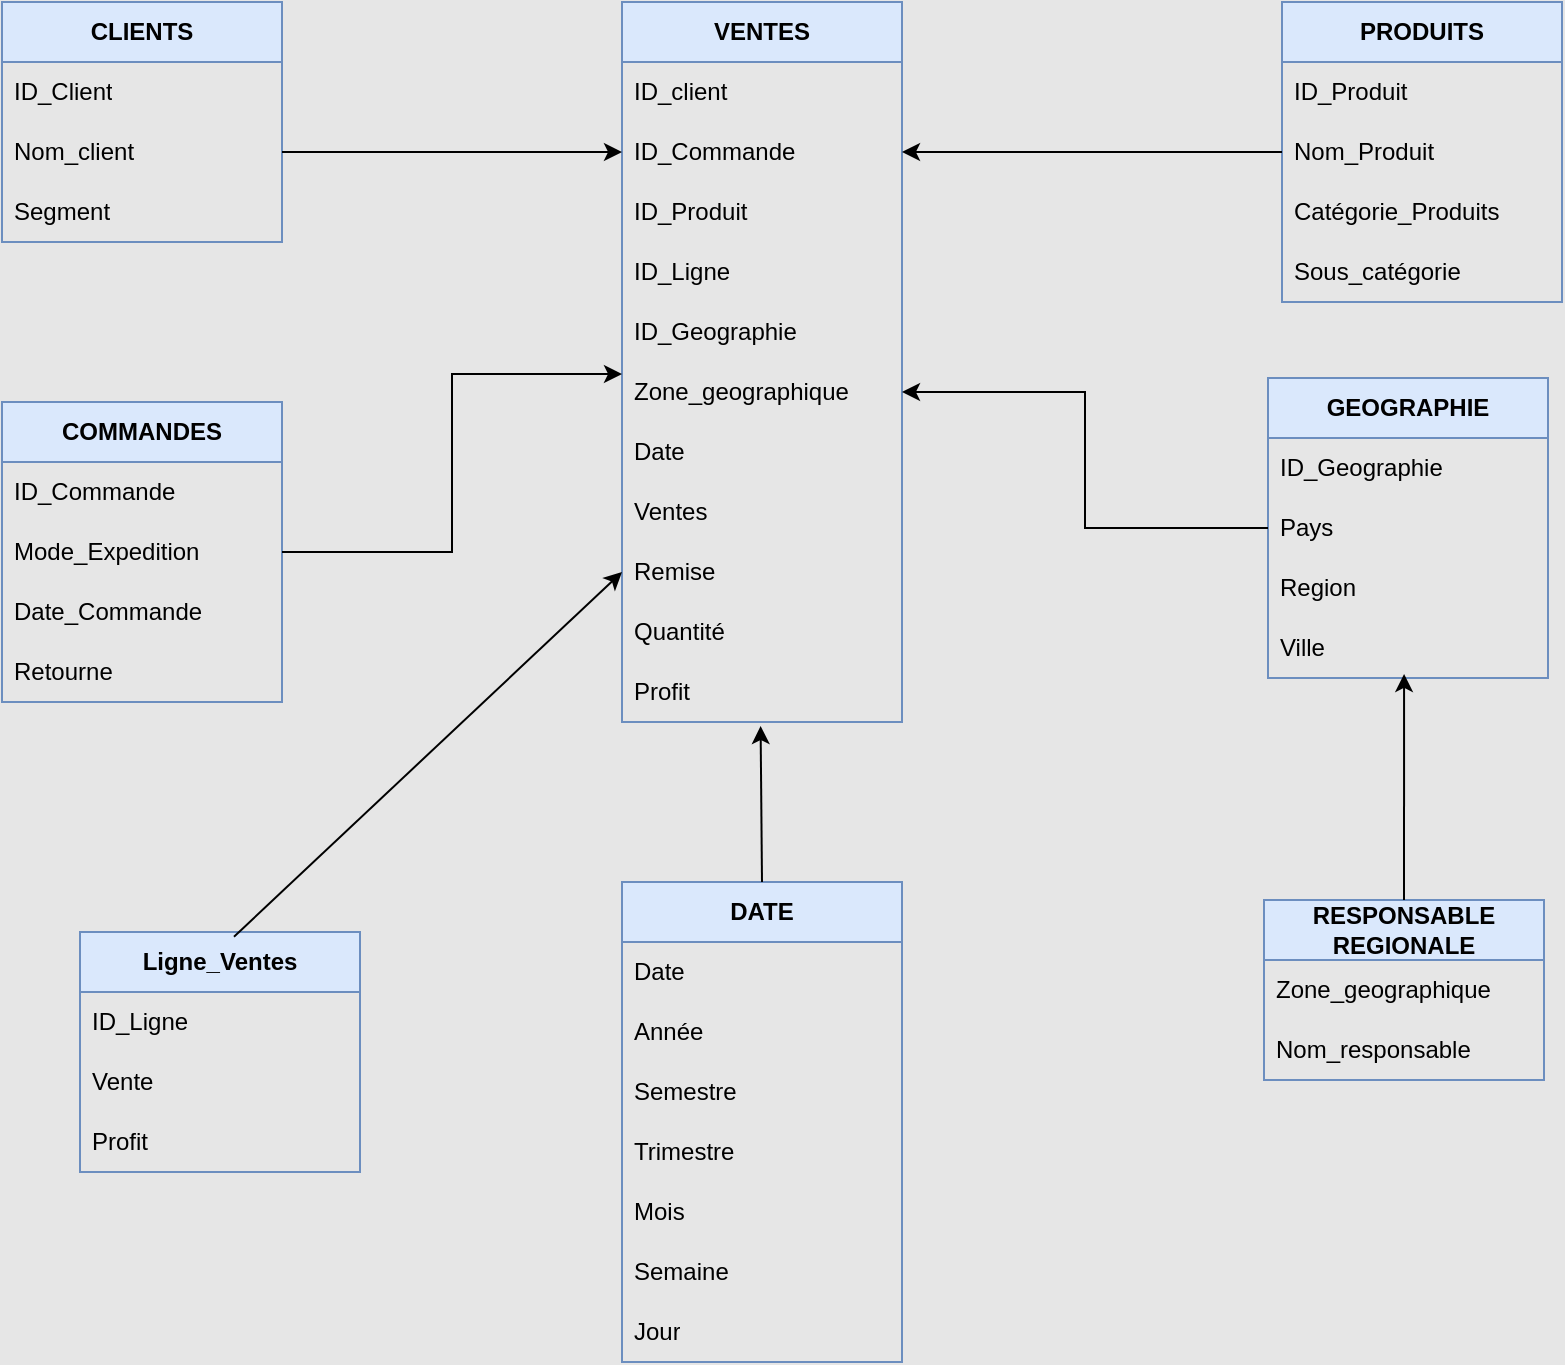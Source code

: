 <mxfile version="24.8.6">
  <diagram name="Page-1" id="FA7bjEqbY3LnTYzdbbdS">
    <mxGraphModel dx="1426" dy="749" grid="0" gridSize="11" guides="1" tooltips="1" connect="1" arrows="1" fold="1" page="1" pageScale="1" pageWidth="1169" pageHeight="827" background="#E6E6E6" math="0" shadow="0">
      <root>
        <mxCell id="0" />
        <mxCell id="1" parent="0" />
        <mxCell id="VqNqxyiwXD6GMl-SkYaF-2" value="VENTES" style="swimlane;fontStyle=1;childLayout=stackLayout;horizontal=1;startSize=30;horizontalStack=0;resizeParent=1;resizeParentMax=0;resizeLast=0;collapsible=1;marginBottom=0;whiteSpace=wrap;html=1;fillColor=#dae8fc;strokeColor=#6c8ebf;" parent="1" vertex="1">
          <mxGeometry x="330" y="80" width="140" height="360" as="geometry" />
        </mxCell>
        <mxCell id="VqNqxyiwXD6GMl-SkYaF-4" value="ID_client" style="text;strokeColor=none;fillColor=none;align=left;verticalAlign=middle;spacingLeft=4;spacingRight=4;overflow=hidden;points=[[0,0.5],[1,0.5]];portConstraint=eastwest;rotatable=0;whiteSpace=wrap;html=1;" parent="VqNqxyiwXD6GMl-SkYaF-2" vertex="1">
          <mxGeometry y="30" width="140" height="30" as="geometry" />
        </mxCell>
        <mxCell id="VqNqxyiwXD6GMl-SkYaF-5" value="ID_Commande" style="text;strokeColor=none;fillColor=none;align=left;verticalAlign=middle;spacingLeft=4;spacingRight=4;overflow=hidden;points=[[0,0.5],[1,0.5]];portConstraint=eastwest;rotatable=0;whiteSpace=wrap;html=1;" parent="VqNqxyiwXD6GMl-SkYaF-2" vertex="1">
          <mxGeometry y="60" width="140" height="30" as="geometry" />
        </mxCell>
        <mxCell id="VqNqxyiwXD6GMl-SkYaF-6" value="ID_Produit" style="text;strokeColor=none;fillColor=none;align=left;verticalAlign=middle;spacingLeft=4;spacingRight=4;overflow=hidden;points=[[0,0.5],[1,0.5]];portConstraint=eastwest;rotatable=0;whiteSpace=wrap;html=1;" parent="VqNqxyiwXD6GMl-SkYaF-2" vertex="1">
          <mxGeometry y="90" width="140" height="30" as="geometry" />
        </mxCell>
        <mxCell id="BcAyURZUD1fiG0en-QSX-8" value="ID_Ligne" style="text;strokeColor=none;fillColor=none;align=left;verticalAlign=middle;spacingLeft=4;spacingRight=4;overflow=hidden;points=[[0,0.5],[1,0.5]];portConstraint=eastwest;rotatable=0;whiteSpace=wrap;html=1;" parent="VqNqxyiwXD6GMl-SkYaF-2" vertex="1">
          <mxGeometry y="120" width="140" height="30" as="geometry" />
        </mxCell>
        <mxCell id="VqNqxyiwXD6GMl-SkYaF-8" value="ID_Geographie" style="text;strokeColor=none;fillColor=none;align=left;verticalAlign=middle;spacingLeft=4;spacingRight=4;overflow=hidden;points=[[0,0.5],[1,0.5]];portConstraint=eastwest;rotatable=0;whiteSpace=wrap;html=1;" parent="VqNqxyiwXD6GMl-SkYaF-2" vertex="1">
          <mxGeometry y="150" width="140" height="30" as="geometry" />
        </mxCell>
        <mxCell id="VqNqxyiwXD6GMl-SkYaF-39" value="Zone_geographique" style="text;strokeColor=none;fillColor=none;align=left;verticalAlign=middle;spacingLeft=4;spacingRight=4;overflow=hidden;points=[[0,0.5],[1,0.5]];portConstraint=eastwest;rotatable=0;whiteSpace=wrap;html=1;" parent="VqNqxyiwXD6GMl-SkYaF-2" vertex="1">
          <mxGeometry y="180" width="140" height="30" as="geometry" />
        </mxCell>
        <mxCell id="VqNqxyiwXD6GMl-SkYaF-37" value="Date" style="text;strokeColor=none;fillColor=none;align=left;verticalAlign=middle;spacingLeft=4;spacingRight=4;overflow=hidden;points=[[0,0.5],[1,0.5]];portConstraint=eastwest;rotatable=0;whiteSpace=wrap;html=1;" parent="VqNqxyiwXD6GMl-SkYaF-2" vertex="1">
          <mxGeometry y="210" width="140" height="30" as="geometry" />
        </mxCell>
        <mxCell id="VqNqxyiwXD6GMl-SkYaF-9" value="Ventes" style="text;strokeColor=none;fillColor=none;align=left;verticalAlign=middle;spacingLeft=4;spacingRight=4;overflow=hidden;points=[[0,0.5],[1,0.5]];portConstraint=eastwest;rotatable=0;whiteSpace=wrap;html=1;" parent="VqNqxyiwXD6GMl-SkYaF-2" vertex="1">
          <mxGeometry y="240" width="140" height="30" as="geometry" />
        </mxCell>
        <mxCell id="VqNqxyiwXD6GMl-SkYaF-10" value="Remise" style="text;strokeColor=none;fillColor=none;align=left;verticalAlign=middle;spacingLeft=4;spacingRight=4;overflow=hidden;points=[[0,0.5],[1,0.5]];portConstraint=eastwest;rotatable=0;whiteSpace=wrap;html=1;" parent="VqNqxyiwXD6GMl-SkYaF-2" vertex="1">
          <mxGeometry y="270" width="140" height="30" as="geometry" />
        </mxCell>
        <mxCell id="VqNqxyiwXD6GMl-SkYaF-11" value="Quantité" style="text;strokeColor=none;fillColor=none;align=left;verticalAlign=middle;spacingLeft=4;spacingRight=4;overflow=hidden;points=[[0,0.5],[1,0.5]];portConstraint=eastwest;rotatable=0;whiteSpace=wrap;html=1;" parent="VqNqxyiwXD6GMl-SkYaF-2" vertex="1">
          <mxGeometry y="300" width="140" height="30" as="geometry" />
        </mxCell>
        <mxCell id="VqNqxyiwXD6GMl-SkYaF-12" value="Profit" style="text;strokeColor=none;fillColor=none;align=left;verticalAlign=middle;spacingLeft=4;spacingRight=4;overflow=hidden;points=[[0,0.5],[1,0.5]];portConstraint=eastwest;rotatable=0;whiteSpace=wrap;html=1;" parent="VqNqxyiwXD6GMl-SkYaF-2" vertex="1">
          <mxGeometry y="330" width="140" height="30" as="geometry" />
        </mxCell>
        <mxCell id="VqNqxyiwXD6GMl-SkYaF-13" value="CLIENTS" style="swimlane;fontStyle=1;childLayout=stackLayout;horizontal=1;startSize=30;horizontalStack=0;resizeParent=1;resizeParentMax=0;resizeLast=0;collapsible=1;marginBottom=0;whiteSpace=wrap;html=1;fillColor=#dae8fc;strokeColor=#6c8ebf;" parent="1" vertex="1">
          <mxGeometry x="20" y="80" width="140" height="120" as="geometry" />
        </mxCell>
        <mxCell id="VqNqxyiwXD6GMl-SkYaF-14" value="ID_Client" style="text;strokeColor=none;fillColor=none;align=left;verticalAlign=middle;spacingLeft=4;spacingRight=4;overflow=hidden;points=[[0,0.5],[1,0.5]];portConstraint=eastwest;rotatable=0;whiteSpace=wrap;html=1;" parent="VqNqxyiwXD6GMl-SkYaF-13" vertex="1">
          <mxGeometry y="30" width="140" height="30" as="geometry" />
        </mxCell>
        <mxCell id="VqNqxyiwXD6GMl-SkYaF-15" value="Nom_client" style="text;strokeColor=none;fillColor=none;align=left;verticalAlign=middle;spacingLeft=4;spacingRight=4;overflow=hidden;points=[[0,0.5],[1,0.5]];portConstraint=eastwest;rotatable=0;whiteSpace=wrap;html=1;" parent="VqNqxyiwXD6GMl-SkYaF-13" vertex="1">
          <mxGeometry y="60" width="140" height="30" as="geometry" />
        </mxCell>
        <mxCell id="VqNqxyiwXD6GMl-SkYaF-16" value="Segment" style="text;strokeColor=none;fillColor=none;align=left;verticalAlign=middle;spacingLeft=4;spacingRight=4;overflow=hidden;points=[[0,0.5],[1,0.5]];portConstraint=eastwest;rotatable=0;whiteSpace=wrap;html=1;" parent="VqNqxyiwXD6GMl-SkYaF-13" vertex="1">
          <mxGeometry y="90" width="140" height="30" as="geometry" />
        </mxCell>
        <mxCell id="VqNqxyiwXD6GMl-SkYaF-17" value="PRODUITS" style="swimlane;fontStyle=1;childLayout=stackLayout;horizontal=1;startSize=30;horizontalStack=0;resizeParent=1;resizeParentMax=0;resizeLast=0;collapsible=1;marginBottom=0;whiteSpace=wrap;html=1;fillColor=#dae8fc;strokeColor=#6c8ebf;" parent="1" vertex="1">
          <mxGeometry x="660" y="80" width="140" height="150" as="geometry" />
        </mxCell>
        <mxCell id="VqNqxyiwXD6GMl-SkYaF-18" value="ID_Produit" style="text;strokeColor=none;fillColor=none;align=left;verticalAlign=middle;spacingLeft=4;spacingRight=4;overflow=hidden;points=[[0,0.5],[1,0.5]];portConstraint=eastwest;rotatable=0;whiteSpace=wrap;html=1;" parent="VqNqxyiwXD6GMl-SkYaF-17" vertex="1">
          <mxGeometry y="30" width="140" height="30" as="geometry" />
        </mxCell>
        <mxCell id="VqNqxyiwXD6GMl-SkYaF-19" value="Nom_Produit" style="text;strokeColor=none;fillColor=none;align=left;verticalAlign=middle;spacingLeft=4;spacingRight=4;overflow=hidden;points=[[0,0.5],[1,0.5]];portConstraint=eastwest;rotatable=0;whiteSpace=wrap;html=1;" parent="VqNqxyiwXD6GMl-SkYaF-17" vertex="1">
          <mxGeometry y="60" width="140" height="30" as="geometry" />
        </mxCell>
        <mxCell id="VqNqxyiwXD6GMl-SkYaF-21" value="Catégorie_Produits" style="text;strokeColor=none;fillColor=none;align=left;verticalAlign=middle;spacingLeft=4;spacingRight=4;overflow=hidden;points=[[0,0.5],[1,0.5]];portConstraint=eastwest;rotatable=0;whiteSpace=wrap;html=1;" parent="VqNqxyiwXD6GMl-SkYaF-17" vertex="1">
          <mxGeometry y="90" width="140" height="30" as="geometry" />
        </mxCell>
        <mxCell id="VqNqxyiwXD6GMl-SkYaF-20" value="Sous_catégorie" style="text;strokeColor=none;fillColor=none;align=left;verticalAlign=middle;spacingLeft=4;spacingRight=4;overflow=hidden;points=[[0,0.5],[1,0.5]];portConstraint=eastwest;rotatable=0;whiteSpace=wrap;html=1;" parent="VqNqxyiwXD6GMl-SkYaF-17" vertex="1">
          <mxGeometry y="120" width="140" height="30" as="geometry" />
        </mxCell>
        <mxCell id="VqNqxyiwXD6GMl-SkYaF-22" value="COMMANDES" style="swimlane;fontStyle=1;childLayout=stackLayout;horizontal=1;startSize=30;horizontalStack=0;resizeParent=1;resizeParentMax=0;resizeLast=0;collapsible=1;marginBottom=0;whiteSpace=wrap;html=1;fillColor=#dae8fc;strokeColor=#6c8ebf;" parent="1" vertex="1">
          <mxGeometry x="20" y="280" width="140" height="150" as="geometry" />
        </mxCell>
        <mxCell id="VqNqxyiwXD6GMl-SkYaF-23" value="ID_Commande" style="text;strokeColor=none;fillColor=none;align=left;verticalAlign=middle;spacingLeft=4;spacingRight=4;overflow=hidden;points=[[0,0.5],[1,0.5]];portConstraint=eastwest;rotatable=0;whiteSpace=wrap;html=1;" parent="VqNqxyiwXD6GMl-SkYaF-22" vertex="1">
          <mxGeometry y="30" width="140" height="30" as="geometry" />
        </mxCell>
        <mxCell id="VqNqxyiwXD6GMl-SkYaF-24" value="Mode_Expedition" style="text;strokeColor=none;fillColor=none;align=left;verticalAlign=middle;spacingLeft=4;spacingRight=4;overflow=hidden;points=[[0,0.5],[1,0.5]];portConstraint=eastwest;rotatable=0;whiteSpace=wrap;html=1;" parent="VqNqxyiwXD6GMl-SkYaF-22" vertex="1">
          <mxGeometry y="60" width="140" height="30" as="geometry" />
        </mxCell>
        <mxCell id="VqNqxyiwXD6GMl-SkYaF-25" value="Date_Commande" style="text;strokeColor=none;fillColor=none;align=left;verticalAlign=middle;spacingLeft=4;spacingRight=4;overflow=hidden;points=[[0,0.5],[1,0.5]];portConstraint=eastwest;rotatable=0;whiteSpace=wrap;html=1;" parent="VqNqxyiwXD6GMl-SkYaF-22" vertex="1">
          <mxGeometry y="90" width="140" height="30" as="geometry" />
        </mxCell>
        <mxCell id="BcAyURZUD1fiG0en-QSX-7" value="Retourne" style="text;strokeColor=none;fillColor=none;align=left;verticalAlign=middle;spacingLeft=4;spacingRight=4;overflow=hidden;points=[[0,0.5],[1,0.5]];portConstraint=eastwest;rotatable=0;whiteSpace=wrap;html=1;" parent="VqNqxyiwXD6GMl-SkYaF-22" vertex="1">
          <mxGeometry y="120" width="140" height="30" as="geometry" />
        </mxCell>
        <mxCell id="VqNqxyiwXD6GMl-SkYaF-26" value="GEOGRAPHIE" style="swimlane;fontStyle=1;childLayout=stackLayout;horizontal=1;startSize=30;horizontalStack=0;resizeParent=1;resizeParentMax=0;resizeLast=0;collapsible=1;marginBottom=0;whiteSpace=wrap;html=1;fillColor=#dae8fc;strokeColor=#6c8ebf;" parent="1" vertex="1">
          <mxGeometry x="653" y="268" width="140" height="150" as="geometry" />
        </mxCell>
        <mxCell id="VqNqxyiwXD6GMl-SkYaF-27" value="ID_Geographie" style="text;strokeColor=none;fillColor=none;align=left;verticalAlign=middle;spacingLeft=4;spacingRight=4;overflow=hidden;points=[[0,0.5],[1,0.5]];portConstraint=eastwest;rotatable=0;whiteSpace=wrap;html=1;" parent="VqNqxyiwXD6GMl-SkYaF-26" vertex="1">
          <mxGeometry y="30" width="140" height="30" as="geometry" />
        </mxCell>
        <mxCell id="VqNqxyiwXD6GMl-SkYaF-28" value="Pays" style="text;strokeColor=none;fillColor=none;align=left;verticalAlign=middle;spacingLeft=4;spacingRight=4;overflow=hidden;points=[[0,0.5],[1,0.5]];portConstraint=eastwest;rotatable=0;whiteSpace=wrap;html=1;" parent="VqNqxyiwXD6GMl-SkYaF-26" vertex="1">
          <mxGeometry y="60" width="140" height="30" as="geometry" />
        </mxCell>
        <mxCell id="VqNqxyiwXD6GMl-SkYaF-29" value="Region" style="text;strokeColor=none;fillColor=none;align=left;verticalAlign=middle;spacingLeft=4;spacingRight=4;overflow=hidden;points=[[0,0.5],[1,0.5]];portConstraint=eastwest;rotatable=0;whiteSpace=wrap;html=1;" parent="VqNqxyiwXD6GMl-SkYaF-26" vertex="1">
          <mxGeometry y="90" width="140" height="30" as="geometry" />
        </mxCell>
        <mxCell id="VqNqxyiwXD6GMl-SkYaF-30" value="Ville" style="text;strokeColor=none;fillColor=none;align=left;verticalAlign=middle;spacingLeft=4;spacingRight=4;overflow=hidden;points=[[0,0.5],[1,0.5]];portConstraint=eastwest;rotatable=0;whiteSpace=wrap;html=1;" parent="VqNqxyiwXD6GMl-SkYaF-26" vertex="1">
          <mxGeometry y="120" width="140" height="30" as="geometry" />
        </mxCell>
        <mxCell id="VqNqxyiwXD6GMl-SkYaF-32" value="RESPONSABLE REGIONALE" style="swimlane;fontStyle=1;childLayout=stackLayout;horizontal=1;startSize=30;horizontalStack=0;resizeParent=1;resizeParentMax=0;resizeLast=0;collapsible=1;marginBottom=0;whiteSpace=wrap;html=1;fillColor=#dae8fc;strokeColor=#6c8ebf;" parent="1" vertex="1">
          <mxGeometry x="651" y="529" width="140" height="90" as="geometry" />
        </mxCell>
        <mxCell id="VqNqxyiwXD6GMl-SkYaF-33" value="Zone_geographique" style="text;strokeColor=none;fillColor=none;align=left;verticalAlign=middle;spacingLeft=4;spacingRight=4;overflow=hidden;points=[[0,0.5],[1,0.5]];portConstraint=eastwest;rotatable=0;whiteSpace=wrap;html=1;" parent="VqNqxyiwXD6GMl-SkYaF-32" vertex="1">
          <mxGeometry y="30" width="140" height="30" as="geometry" />
        </mxCell>
        <mxCell id="VqNqxyiwXD6GMl-SkYaF-34" value="Nom_responsable" style="text;strokeColor=none;fillColor=none;align=left;verticalAlign=middle;spacingLeft=4;spacingRight=4;overflow=hidden;points=[[0,0.5],[1,0.5]];portConstraint=eastwest;rotatable=0;whiteSpace=wrap;html=1;" parent="VqNqxyiwXD6GMl-SkYaF-32" vertex="1">
          <mxGeometry y="60" width="140" height="30" as="geometry" />
        </mxCell>
        <mxCell id="VqNqxyiwXD6GMl-SkYaF-40" value="DATE" style="swimlane;fontStyle=1;childLayout=stackLayout;horizontal=1;startSize=30;horizontalStack=0;resizeParent=1;resizeParentMax=0;resizeLast=0;collapsible=1;marginBottom=0;whiteSpace=wrap;html=1;fillColor=#dae8fc;strokeColor=#6c8ebf;" parent="1" vertex="1">
          <mxGeometry x="330" y="520" width="140" height="240" as="geometry" />
        </mxCell>
        <mxCell id="VqNqxyiwXD6GMl-SkYaF-41" value="Date" style="text;strokeColor=none;fillColor=none;align=left;verticalAlign=middle;spacingLeft=4;spacingRight=4;overflow=hidden;points=[[0,0.5],[1,0.5]];portConstraint=eastwest;rotatable=0;whiteSpace=wrap;html=1;" parent="VqNqxyiwXD6GMl-SkYaF-40" vertex="1">
          <mxGeometry y="30" width="140" height="30" as="geometry" />
        </mxCell>
        <mxCell id="VqNqxyiwXD6GMl-SkYaF-42" value="Année&amp;nbsp;" style="text;strokeColor=none;fillColor=none;align=left;verticalAlign=middle;spacingLeft=4;spacingRight=4;overflow=hidden;points=[[0,0.5],[1,0.5]];portConstraint=eastwest;rotatable=0;whiteSpace=wrap;html=1;" parent="VqNqxyiwXD6GMl-SkYaF-40" vertex="1">
          <mxGeometry y="60" width="140" height="30" as="geometry" />
        </mxCell>
        <mxCell id="VqNqxyiwXD6GMl-SkYaF-43" value="Semestre" style="text;strokeColor=none;fillColor=none;align=left;verticalAlign=middle;spacingLeft=4;spacingRight=4;overflow=hidden;points=[[0,0.5],[1,0.5]];portConstraint=eastwest;rotatable=0;whiteSpace=wrap;html=1;" parent="VqNqxyiwXD6GMl-SkYaF-40" vertex="1">
          <mxGeometry y="90" width="140" height="30" as="geometry" />
        </mxCell>
        <mxCell id="VqNqxyiwXD6GMl-SkYaF-47" value="Trimestre" style="text;strokeColor=none;fillColor=none;align=left;verticalAlign=middle;spacingLeft=4;spacingRight=4;overflow=hidden;points=[[0,0.5],[1,0.5]];portConstraint=eastwest;rotatable=0;whiteSpace=wrap;html=1;" parent="VqNqxyiwXD6GMl-SkYaF-40" vertex="1">
          <mxGeometry y="120" width="140" height="30" as="geometry" />
        </mxCell>
        <mxCell id="VqNqxyiwXD6GMl-SkYaF-44" value="Mois" style="text;strokeColor=none;fillColor=none;align=left;verticalAlign=middle;spacingLeft=4;spacingRight=4;overflow=hidden;points=[[0,0.5],[1,0.5]];portConstraint=eastwest;rotatable=0;whiteSpace=wrap;html=1;" parent="VqNqxyiwXD6GMl-SkYaF-40" vertex="1">
          <mxGeometry y="150" width="140" height="30" as="geometry" />
        </mxCell>
        <mxCell id="VqNqxyiwXD6GMl-SkYaF-45" value="Semaine" style="text;strokeColor=none;fillColor=none;align=left;verticalAlign=middle;spacingLeft=4;spacingRight=4;overflow=hidden;points=[[0,0.5],[1,0.5]];portConstraint=eastwest;rotatable=0;whiteSpace=wrap;html=1;" parent="VqNqxyiwXD6GMl-SkYaF-40" vertex="1">
          <mxGeometry y="180" width="140" height="30" as="geometry" />
        </mxCell>
        <mxCell id="VqNqxyiwXD6GMl-SkYaF-46" value="Jour" style="text;strokeColor=none;fillColor=none;align=left;verticalAlign=middle;spacingLeft=4;spacingRight=4;overflow=hidden;points=[[0,0.5],[1,0.5]];portConstraint=eastwest;rotatable=0;whiteSpace=wrap;html=1;" parent="VqNqxyiwXD6GMl-SkYaF-40" vertex="1">
          <mxGeometry y="210" width="140" height="30" as="geometry" />
        </mxCell>
        <mxCell id="VqNqxyiwXD6GMl-SkYaF-52" style="edgeStyle=orthogonalEdgeStyle;rounded=0;orthogonalLoop=1;jettySize=auto;html=1;exitX=1;exitY=0.5;exitDx=0;exitDy=0;entryX=0;entryY=0.5;entryDx=0;entryDy=0;" parent="1" source="VqNqxyiwXD6GMl-SkYaF-15" target="VqNqxyiwXD6GMl-SkYaF-5" edge="1">
          <mxGeometry relative="1" as="geometry" />
        </mxCell>
        <mxCell id="VqNqxyiwXD6GMl-SkYaF-53" style="edgeStyle=orthogonalEdgeStyle;rounded=0;orthogonalLoop=1;jettySize=auto;html=1;exitX=1;exitY=0.5;exitDx=0;exitDy=0;entryX=0;entryY=0.2;entryDx=0;entryDy=0;entryPerimeter=0;" parent="1" source="VqNqxyiwXD6GMl-SkYaF-24" target="VqNqxyiwXD6GMl-SkYaF-39" edge="1">
          <mxGeometry relative="1" as="geometry" />
        </mxCell>
        <mxCell id="VqNqxyiwXD6GMl-SkYaF-55" style="edgeStyle=orthogonalEdgeStyle;rounded=0;orthogonalLoop=1;jettySize=auto;html=1;exitX=0;exitY=0.5;exitDx=0;exitDy=0;entryX=1;entryY=0.5;entryDx=0;entryDy=0;" parent="1" source="VqNqxyiwXD6GMl-SkYaF-19" target="VqNqxyiwXD6GMl-SkYaF-5" edge="1">
          <mxGeometry relative="1" as="geometry" />
        </mxCell>
        <mxCell id="VqNqxyiwXD6GMl-SkYaF-56" style="edgeStyle=orthogonalEdgeStyle;rounded=0;orthogonalLoop=1;jettySize=auto;html=1;exitX=0;exitY=0.5;exitDx=0;exitDy=0;entryX=1;entryY=0.5;entryDx=0;entryDy=0;" parent="1" source="VqNqxyiwXD6GMl-SkYaF-28" target="VqNqxyiwXD6GMl-SkYaF-39" edge="1">
          <mxGeometry relative="1" as="geometry" />
        </mxCell>
        <mxCell id="VqNqxyiwXD6GMl-SkYaF-62" value="" style="endArrow=classic;html=1;rounded=0;entryX=0.495;entryY=1.067;entryDx=0;entryDy=0;entryPerimeter=0;exitX=0.5;exitY=0;exitDx=0;exitDy=0;" parent="1" source="VqNqxyiwXD6GMl-SkYaF-40" target="VqNqxyiwXD6GMl-SkYaF-12" edge="1">
          <mxGeometry width="50" height="50" relative="1" as="geometry">
            <mxPoint x="375" y="520" as="sourcePoint" />
            <mxPoint x="425" y="470" as="targetPoint" />
          </mxGeometry>
        </mxCell>
        <mxCell id="BcAyURZUD1fiG0en-QSX-1" value="Ligne_Ventes" style="swimlane;fontStyle=1;childLayout=stackLayout;horizontal=1;startSize=30;horizontalStack=0;resizeParent=1;resizeParentMax=0;resizeLast=0;collapsible=1;marginBottom=0;whiteSpace=wrap;html=1;fillColor=#dae8fc;strokeColor=#6c8ebf;" parent="1" vertex="1">
          <mxGeometry x="59" y="545" width="140" height="120" as="geometry" />
        </mxCell>
        <mxCell id="BcAyURZUD1fiG0en-QSX-2" value="ID_Ligne" style="text;strokeColor=none;fillColor=none;align=left;verticalAlign=middle;spacingLeft=4;spacingRight=4;overflow=hidden;points=[[0,0.5],[1,0.5]];portConstraint=eastwest;rotatable=0;whiteSpace=wrap;html=1;" parent="BcAyURZUD1fiG0en-QSX-1" vertex="1">
          <mxGeometry y="30" width="140" height="30" as="geometry" />
        </mxCell>
        <mxCell id="BcAyURZUD1fiG0en-QSX-3" value="Vente" style="text;strokeColor=none;fillColor=none;align=left;verticalAlign=middle;spacingLeft=4;spacingRight=4;overflow=hidden;points=[[0,0.5],[1,0.5]];portConstraint=eastwest;rotatable=0;whiteSpace=wrap;html=1;" parent="BcAyURZUD1fiG0en-QSX-1" vertex="1">
          <mxGeometry y="60" width="140" height="30" as="geometry" />
        </mxCell>
        <mxCell id="BcAyURZUD1fiG0en-QSX-5" value="Profit" style="text;strokeColor=none;fillColor=none;align=left;verticalAlign=middle;spacingLeft=4;spacingRight=4;overflow=hidden;points=[[0,0.5],[1,0.5]];portConstraint=eastwest;rotatable=0;whiteSpace=wrap;html=1;" parent="BcAyURZUD1fiG0en-QSX-1" vertex="1">
          <mxGeometry y="90" width="140" height="30" as="geometry" />
        </mxCell>
        <mxCell id="BcAyURZUD1fiG0en-QSX-6" value="" style="endArrow=classic;html=1;rounded=0;exitX=0.55;exitY=0.02;exitDx=0;exitDy=0;exitPerimeter=0;entryX=0;entryY=0.5;entryDx=0;entryDy=0;" parent="1" source="BcAyURZUD1fiG0en-QSX-1" target="VqNqxyiwXD6GMl-SkYaF-10" edge="1">
          <mxGeometry width="50" height="50" relative="1" as="geometry">
            <mxPoint x="206" y="448" as="sourcePoint" />
            <mxPoint x="256" y="398" as="targetPoint" />
          </mxGeometry>
        </mxCell>
        <mxCell id="BcAyURZUD1fiG0en-QSX-9" value="" style="endArrow=classic;html=1;rounded=0;exitX=0.5;exitY=0;exitDx=0;exitDy=0;entryX=0.486;entryY=0.933;entryDx=0;entryDy=0;entryPerimeter=0;" parent="1" source="VqNqxyiwXD6GMl-SkYaF-32" target="VqNqxyiwXD6GMl-SkYaF-30" edge="1">
          <mxGeometry width="50" height="50" relative="1" as="geometry">
            <mxPoint x="546" y="484" as="sourcePoint" />
            <mxPoint x="596" y="434" as="targetPoint" />
          </mxGeometry>
        </mxCell>
      </root>
    </mxGraphModel>
  </diagram>
</mxfile>
